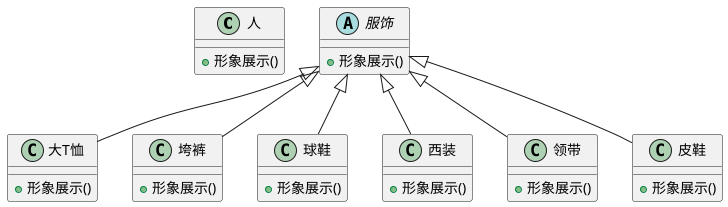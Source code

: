 @startuml "小菜装扮第二版"
class "人"{
    + 形象展示()
}

abstract 服饰 {
    + 形象展示()
}

class "大T恤"  extends 服饰 {
    + 形象展示()
}

class "垮裤"  extends 服饰{
    + 形象展示()
}


class "球鞋"  extends 服饰{
    + 形象展示()
}

class "西装"  extends 服饰{
    + 形象展示()
}

class "领带"  extends 服饰{
    + 形象展示()
}

class "皮鞋"  extends 服饰{
    + 形象展示()
}



@enduml